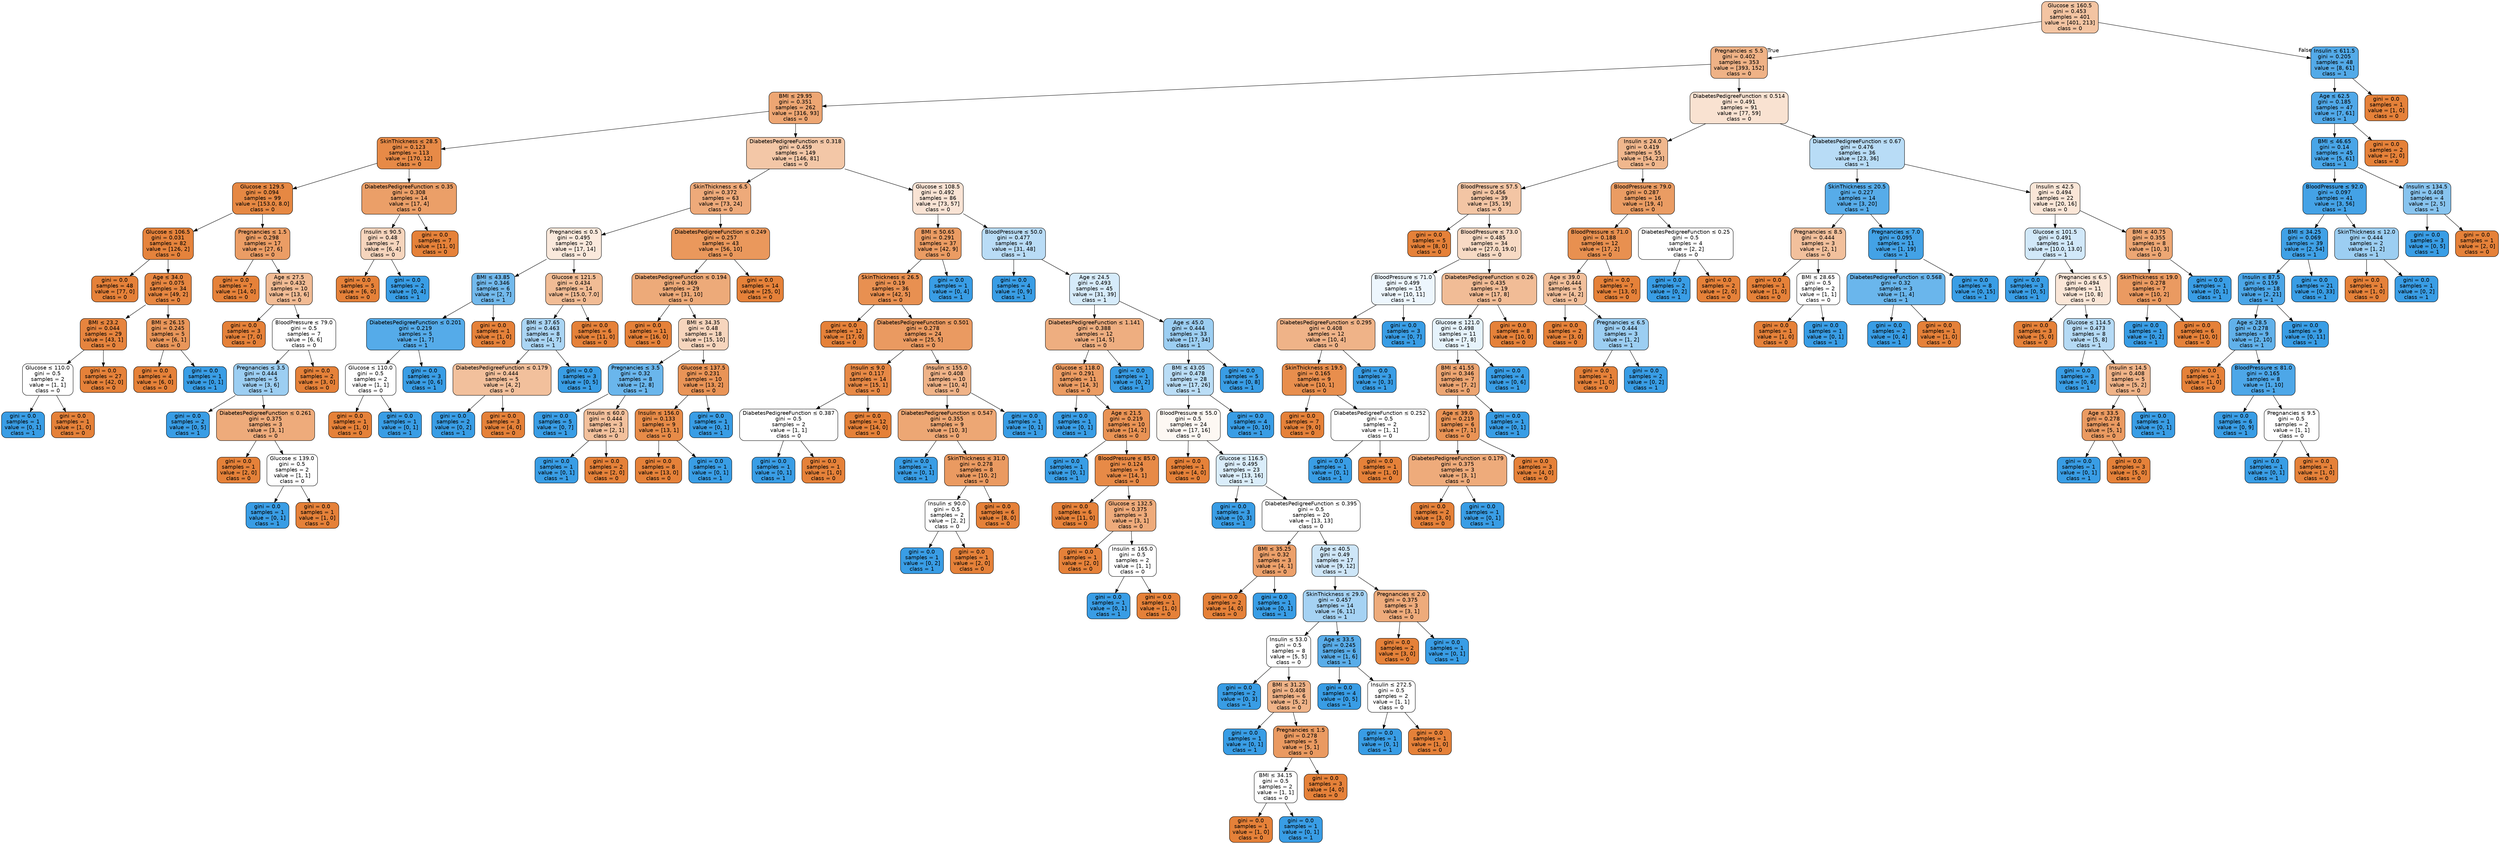 digraph Tree {
node [shape=box, style="filled, rounded", color="black", fontname="helvetica"] ;
edge [fontname="helvetica"] ;
0 [label=<Glucose &le; 160.5<br/>gini = 0.453<br/>samples = 401<br/>value = [401, 213]<br/>class = 0>, fillcolor="#f3c4a2"] ;
1 [label=<Pregnancies &le; 5.5<br/>gini = 0.402<br/>samples = 353<br/>value = [393, 152]<br/>class = 0>, fillcolor="#efb286"] ;
0 -> 1 [labeldistance=2.5, labelangle=45, headlabel="True"] ;
2 [label=<BMI &le; 29.95<br/>gini = 0.351<br/>samples = 262<br/>value = [316, 93]<br/>class = 0>, fillcolor="#eda673"] ;
1 -> 2 ;
3 [label=<SkinThickness &le; 28.5<br/>gini = 0.123<br/>samples = 113<br/>value = [170, 12]<br/>class = 0>, fillcolor="#e78a47"] ;
2 -> 3 ;
4 [label=<Glucose &le; 129.5<br/>gini = 0.094<br/>samples = 99<br/>value = [153.0, 8.0]<br/>class = 0>, fillcolor="#e68843"] ;
3 -> 4 ;
5 [label=<Glucose &le; 106.5<br/>gini = 0.031<br/>samples = 82<br/>value = [126, 2]<br/>class = 0>, fillcolor="#e5833c"] ;
4 -> 5 ;
6 [label=<gini = 0.0<br/>samples = 48<br/>value = [77, 0]<br/>class = 0>, fillcolor="#e58139"] ;
5 -> 6 ;
7 [label=<Age &le; 34.0<br/>gini = 0.075<br/>samples = 34<br/>value = [49, 2]<br/>class = 0>, fillcolor="#e68641"] ;
5 -> 7 ;
8 [label=<BMI &le; 23.2<br/>gini = 0.044<br/>samples = 29<br/>value = [43, 1]<br/>class = 0>, fillcolor="#e6843e"] ;
7 -> 8 ;
9 [label=<Glucose &le; 110.0<br/>gini = 0.5<br/>samples = 2<br/>value = [1, 1]<br/>class = 0>, fillcolor="#ffffff"] ;
8 -> 9 ;
10 [label=<gini = 0.0<br/>samples = 1<br/>value = [0, 1]<br/>class = 1>, fillcolor="#399de5"] ;
9 -> 10 ;
11 [label=<gini = 0.0<br/>samples = 1<br/>value = [1, 0]<br/>class = 0>, fillcolor="#e58139"] ;
9 -> 11 ;
12 [label=<gini = 0.0<br/>samples = 27<br/>value = [42, 0]<br/>class = 0>, fillcolor="#e58139"] ;
8 -> 12 ;
13 [label=<BMI &le; 26.15<br/>gini = 0.245<br/>samples = 5<br/>value = [6, 1]<br/>class = 0>, fillcolor="#e9965a"] ;
7 -> 13 ;
14 [label=<gini = 0.0<br/>samples = 4<br/>value = [6, 0]<br/>class = 0>, fillcolor="#e58139"] ;
13 -> 14 ;
15 [label=<gini = 0.0<br/>samples = 1<br/>value = [0, 1]<br/>class = 1>, fillcolor="#399de5"] ;
13 -> 15 ;
16 [label=<Pregnancies &le; 1.5<br/>gini = 0.298<br/>samples = 17<br/>value = [27, 6]<br/>class = 0>, fillcolor="#eb9d65"] ;
4 -> 16 ;
17 [label=<gini = 0.0<br/>samples = 7<br/>value = [14, 0]<br/>class = 0>, fillcolor="#e58139"] ;
16 -> 17 ;
18 [label=<Age &le; 27.5<br/>gini = 0.432<br/>samples = 10<br/>value = [13, 6]<br/>class = 0>, fillcolor="#f1bb94"] ;
16 -> 18 ;
19 [label=<gini = 0.0<br/>samples = 3<br/>value = [7, 0]<br/>class = 0>, fillcolor="#e58139"] ;
18 -> 19 ;
20 [label=<BloodPressure &le; 79.0<br/>gini = 0.5<br/>samples = 7<br/>value = [6, 6]<br/>class = 0>, fillcolor="#ffffff"] ;
18 -> 20 ;
21 [label=<Pregnancies &le; 3.5<br/>gini = 0.444<br/>samples = 5<br/>value = [3, 6]<br/>class = 1>, fillcolor="#9ccef2"] ;
20 -> 21 ;
22 [label=<gini = 0.0<br/>samples = 2<br/>value = [0, 5]<br/>class = 1>, fillcolor="#399de5"] ;
21 -> 22 ;
23 [label=<DiabetesPedigreeFunction &le; 0.261<br/>gini = 0.375<br/>samples = 3<br/>value = [3, 1]<br/>class = 0>, fillcolor="#eeab7b"] ;
21 -> 23 ;
24 [label=<gini = 0.0<br/>samples = 1<br/>value = [2, 0]<br/>class = 0>, fillcolor="#e58139"] ;
23 -> 24 ;
25 [label=<Glucose &le; 139.0<br/>gini = 0.5<br/>samples = 2<br/>value = [1, 1]<br/>class = 0>, fillcolor="#ffffff"] ;
23 -> 25 ;
26 [label=<gini = 0.0<br/>samples = 1<br/>value = [0, 1]<br/>class = 1>, fillcolor="#399de5"] ;
25 -> 26 ;
27 [label=<gini = 0.0<br/>samples = 1<br/>value = [1, 0]<br/>class = 0>, fillcolor="#e58139"] ;
25 -> 27 ;
28 [label=<gini = 0.0<br/>samples = 2<br/>value = [3, 0]<br/>class = 0>, fillcolor="#e58139"] ;
20 -> 28 ;
29 [label=<DiabetesPedigreeFunction &le; 0.35<br/>gini = 0.308<br/>samples = 14<br/>value = [17, 4]<br/>class = 0>, fillcolor="#eb9f68"] ;
3 -> 29 ;
30 [label=<Insulin &le; 90.5<br/>gini = 0.48<br/>samples = 7<br/>value = [6, 4]<br/>class = 0>, fillcolor="#f6d5bd"] ;
29 -> 30 ;
31 [label=<gini = 0.0<br/>samples = 5<br/>value = [6, 0]<br/>class = 0>, fillcolor="#e58139"] ;
30 -> 31 ;
32 [label=<gini = 0.0<br/>samples = 2<br/>value = [0, 4]<br/>class = 1>, fillcolor="#399de5"] ;
30 -> 32 ;
33 [label=<gini = 0.0<br/>samples = 7<br/>value = [11, 0]<br/>class = 0>, fillcolor="#e58139"] ;
29 -> 33 ;
34 [label=<DiabetesPedigreeFunction &le; 0.318<br/>gini = 0.459<br/>samples = 149<br/>value = [146, 81]<br/>class = 0>, fillcolor="#f3c7a7"] ;
2 -> 34 ;
35 [label=<SkinThickness &le; 6.5<br/>gini = 0.372<br/>samples = 63<br/>value = [73, 24]<br/>class = 0>, fillcolor="#eeaa7a"] ;
34 -> 35 ;
36 [label=<Pregnancies &le; 0.5<br/>gini = 0.495<br/>samples = 20<br/>value = [17, 14]<br/>class = 0>, fillcolor="#fae9dc"] ;
35 -> 36 ;
37 [label=<BMI &le; 43.85<br/>gini = 0.346<br/>samples = 6<br/>value = [2, 7]<br/>class = 1>, fillcolor="#72b9ec"] ;
36 -> 37 ;
38 [label=<DiabetesPedigreeFunction &le; 0.201<br/>gini = 0.219<br/>samples = 5<br/>value = [1, 7]<br/>class = 1>, fillcolor="#55abe9"] ;
37 -> 38 ;
39 [label=<Glucose &le; 110.0<br/>gini = 0.5<br/>samples = 2<br/>value = [1, 1]<br/>class = 0>, fillcolor="#ffffff"] ;
38 -> 39 ;
40 [label=<gini = 0.0<br/>samples = 1<br/>value = [1, 0]<br/>class = 0>, fillcolor="#e58139"] ;
39 -> 40 ;
41 [label=<gini = 0.0<br/>samples = 1<br/>value = [0, 1]<br/>class = 1>, fillcolor="#399de5"] ;
39 -> 41 ;
42 [label=<gini = 0.0<br/>samples = 3<br/>value = [0, 6]<br/>class = 1>, fillcolor="#399de5"] ;
38 -> 42 ;
43 [label=<gini = 0.0<br/>samples = 1<br/>value = [1, 0]<br/>class = 0>, fillcolor="#e58139"] ;
37 -> 43 ;
44 [label=<Glucose &le; 121.5<br/>gini = 0.434<br/>samples = 14<br/>value = [15.0, 7.0]<br/>class = 0>, fillcolor="#f1bc95"] ;
36 -> 44 ;
45 [label=<BMI &le; 37.65<br/>gini = 0.463<br/>samples = 8<br/>value = [4, 7]<br/>class = 1>, fillcolor="#aad5f4"] ;
44 -> 45 ;
46 [label=<DiabetesPedigreeFunction &le; 0.179<br/>gini = 0.444<br/>samples = 5<br/>value = [4, 2]<br/>class = 0>, fillcolor="#f2c09c"] ;
45 -> 46 ;
47 [label=<gini = 0.0<br/>samples = 2<br/>value = [0, 2]<br/>class = 1>, fillcolor="#399de5"] ;
46 -> 47 ;
48 [label=<gini = 0.0<br/>samples = 3<br/>value = [4, 0]<br/>class = 0>, fillcolor="#e58139"] ;
46 -> 48 ;
49 [label=<gini = 0.0<br/>samples = 3<br/>value = [0, 5]<br/>class = 1>, fillcolor="#399de5"] ;
45 -> 49 ;
50 [label=<gini = 0.0<br/>samples = 6<br/>value = [11, 0]<br/>class = 0>, fillcolor="#e58139"] ;
44 -> 50 ;
51 [label=<DiabetesPedigreeFunction &le; 0.249<br/>gini = 0.257<br/>samples = 43<br/>value = [56, 10]<br/>class = 0>, fillcolor="#ea985c"] ;
35 -> 51 ;
52 [label=<DiabetesPedigreeFunction &le; 0.194<br/>gini = 0.369<br/>samples = 29<br/>value = [31, 10]<br/>class = 0>, fillcolor="#edaa79"] ;
51 -> 52 ;
53 [label=<gini = 0.0<br/>samples = 11<br/>value = [16, 0]<br/>class = 0>, fillcolor="#e58139"] ;
52 -> 53 ;
54 [label=<BMI &le; 34.35<br/>gini = 0.48<br/>samples = 18<br/>value = [15, 10]<br/>class = 0>, fillcolor="#f6d5bd"] ;
52 -> 54 ;
55 [label=<Pregnancies &le; 3.5<br/>gini = 0.32<br/>samples = 8<br/>value = [2, 8]<br/>class = 1>, fillcolor="#6ab6ec"] ;
54 -> 55 ;
56 [label=<gini = 0.0<br/>samples = 5<br/>value = [0, 7]<br/>class = 1>, fillcolor="#399de5"] ;
55 -> 56 ;
57 [label=<Insulin &le; 60.0<br/>gini = 0.444<br/>samples = 3<br/>value = [2, 1]<br/>class = 0>, fillcolor="#f2c09c"] ;
55 -> 57 ;
58 [label=<gini = 0.0<br/>samples = 1<br/>value = [0, 1]<br/>class = 1>, fillcolor="#399de5"] ;
57 -> 58 ;
59 [label=<gini = 0.0<br/>samples = 2<br/>value = [2, 0]<br/>class = 0>, fillcolor="#e58139"] ;
57 -> 59 ;
60 [label=<Glucose &le; 137.5<br/>gini = 0.231<br/>samples = 10<br/>value = [13, 2]<br/>class = 0>, fillcolor="#e99457"] ;
54 -> 60 ;
61 [label=<Insulin &le; 156.0<br/>gini = 0.133<br/>samples = 9<br/>value = [13, 1]<br/>class = 0>, fillcolor="#e78b48"] ;
60 -> 61 ;
62 [label=<gini = 0.0<br/>samples = 8<br/>value = [13, 0]<br/>class = 0>, fillcolor="#e58139"] ;
61 -> 62 ;
63 [label=<gini = 0.0<br/>samples = 1<br/>value = [0, 1]<br/>class = 1>, fillcolor="#399de5"] ;
61 -> 63 ;
64 [label=<gini = 0.0<br/>samples = 1<br/>value = [0, 1]<br/>class = 1>, fillcolor="#399de5"] ;
60 -> 64 ;
65 [label=<gini = 0.0<br/>samples = 14<br/>value = [25, 0]<br/>class = 0>, fillcolor="#e58139"] ;
51 -> 65 ;
66 [label=<Glucose &le; 108.5<br/>gini = 0.492<br/>samples = 86<br/>value = [73, 57]<br/>class = 0>, fillcolor="#f9e3d4"] ;
34 -> 66 ;
67 [label=<BMI &le; 50.65<br/>gini = 0.291<br/>samples = 37<br/>value = [42, 9]<br/>class = 0>, fillcolor="#eb9c63"] ;
66 -> 67 ;
68 [label=<SkinThickness &le; 26.5<br/>gini = 0.19<br/>samples = 36<br/>value = [42, 5]<br/>class = 0>, fillcolor="#e89051"] ;
67 -> 68 ;
69 [label=<gini = 0.0<br/>samples = 12<br/>value = [17, 0]<br/>class = 0>, fillcolor="#e58139"] ;
68 -> 69 ;
70 [label=<DiabetesPedigreeFunction &le; 0.501<br/>gini = 0.278<br/>samples = 24<br/>value = [25, 5]<br/>class = 0>, fillcolor="#ea9a61"] ;
68 -> 70 ;
71 [label=<Insulin &le; 9.0<br/>gini = 0.117<br/>samples = 14<br/>value = [15, 1]<br/>class = 0>, fillcolor="#e78946"] ;
70 -> 71 ;
72 [label=<DiabetesPedigreeFunction &le; 0.387<br/>gini = 0.5<br/>samples = 2<br/>value = [1, 1]<br/>class = 0>, fillcolor="#ffffff"] ;
71 -> 72 ;
73 [label=<gini = 0.0<br/>samples = 1<br/>value = [0, 1]<br/>class = 1>, fillcolor="#399de5"] ;
72 -> 73 ;
74 [label=<gini = 0.0<br/>samples = 1<br/>value = [1, 0]<br/>class = 0>, fillcolor="#e58139"] ;
72 -> 74 ;
75 [label=<gini = 0.0<br/>samples = 12<br/>value = [14, 0]<br/>class = 0>, fillcolor="#e58139"] ;
71 -> 75 ;
76 [label=<Insulin &le; 155.0<br/>gini = 0.408<br/>samples = 10<br/>value = [10, 4]<br/>class = 0>, fillcolor="#efb388"] ;
70 -> 76 ;
77 [label=<DiabetesPedigreeFunction &le; 0.547<br/>gini = 0.355<br/>samples = 9<br/>value = [10, 3]<br/>class = 0>, fillcolor="#eda774"] ;
76 -> 77 ;
78 [label=<gini = 0.0<br/>samples = 1<br/>value = [0, 1]<br/>class = 1>, fillcolor="#399de5"] ;
77 -> 78 ;
79 [label=<SkinThickness &le; 31.0<br/>gini = 0.278<br/>samples = 8<br/>value = [10, 2]<br/>class = 0>, fillcolor="#ea9a61"] ;
77 -> 79 ;
80 [label=<Insulin &le; 90.0<br/>gini = 0.5<br/>samples = 2<br/>value = [2, 2]<br/>class = 0>, fillcolor="#ffffff"] ;
79 -> 80 ;
81 [label=<gini = 0.0<br/>samples = 1<br/>value = [0, 2]<br/>class = 1>, fillcolor="#399de5"] ;
80 -> 81 ;
82 [label=<gini = 0.0<br/>samples = 1<br/>value = [2, 0]<br/>class = 0>, fillcolor="#e58139"] ;
80 -> 82 ;
83 [label=<gini = 0.0<br/>samples = 6<br/>value = [8, 0]<br/>class = 0>, fillcolor="#e58139"] ;
79 -> 83 ;
84 [label=<gini = 0.0<br/>samples = 1<br/>value = [0, 1]<br/>class = 1>, fillcolor="#399de5"] ;
76 -> 84 ;
85 [label=<gini = 0.0<br/>samples = 1<br/>value = [0, 4]<br/>class = 1>, fillcolor="#399de5"] ;
67 -> 85 ;
86 [label=<BloodPressure &le; 50.0<br/>gini = 0.477<br/>samples = 49<br/>value = [31, 48]<br/>class = 1>, fillcolor="#b9dcf6"] ;
66 -> 86 ;
87 [label=<gini = 0.0<br/>samples = 4<br/>value = [0, 9]<br/>class = 1>, fillcolor="#399de5"] ;
86 -> 87 ;
88 [label=<Age &le; 24.5<br/>gini = 0.493<br/>samples = 45<br/>value = [31, 39]<br/>class = 1>, fillcolor="#d6ebfa"] ;
86 -> 88 ;
89 [label=<DiabetesPedigreeFunction &le; 1.141<br/>gini = 0.388<br/>samples = 12<br/>value = [14, 5]<br/>class = 0>, fillcolor="#eeae80"] ;
88 -> 89 ;
90 [label=<Glucose &le; 118.0<br/>gini = 0.291<br/>samples = 11<br/>value = [14, 3]<br/>class = 0>, fillcolor="#eb9c63"] ;
89 -> 90 ;
91 [label=<gini = 0.0<br/>samples = 1<br/>value = [0, 1]<br/>class = 1>, fillcolor="#399de5"] ;
90 -> 91 ;
92 [label=<Age &le; 21.5<br/>gini = 0.219<br/>samples = 10<br/>value = [14, 2]<br/>class = 0>, fillcolor="#e99355"] ;
90 -> 92 ;
93 [label=<gini = 0.0<br/>samples = 1<br/>value = [0, 1]<br/>class = 1>, fillcolor="#399de5"] ;
92 -> 93 ;
94 [label=<BloodPressure &le; 85.0<br/>gini = 0.124<br/>samples = 9<br/>value = [14, 1]<br/>class = 0>, fillcolor="#e78a47"] ;
92 -> 94 ;
95 [label=<gini = 0.0<br/>samples = 6<br/>value = [11, 0]<br/>class = 0>, fillcolor="#e58139"] ;
94 -> 95 ;
96 [label=<Glucose &le; 132.5<br/>gini = 0.375<br/>samples = 3<br/>value = [3, 1]<br/>class = 0>, fillcolor="#eeab7b"] ;
94 -> 96 ;
97 [label=<gini = 0.0<br/>samples = 1<br/>value = [2, 0]<br/>class = 0>, fillcolor="#e58139"] ;
96 -> 97 ;
98 [label=<Insulin &le; 165.0<br/>gini = 0.5<br/>samples = 2<br/>value = [1, 1]<br/>class = 0>, fillcolor="#ffffff"] ;
96 -> 98 ;
99 [label=<gini = 0.0<br/>samples = 1<br/>value = [0, 1]<br/>class = 1>, fillcolor="#399de5"] ;
98 -> 99 ;
100 [label=<gini = 0.0<br/>samples = 1<br/>value = [1, 0]<br/>class = 0>, fillcolor="#e58139"] ;
98 -> 100 ;
101 [label=<gini = 0.0<br/>samples = 1<br/>value = [0, 2]<br/>class = 1>, fillcolor="#399de5"] ;
89 -> 101 ;
102 [label=<Age &le; 45.0<br/>gini = 0.444<br/>samples = 33<br/>value = [17, 34]<br/>class = 1>, fillcolor="#9ccef2"] ;
88 -> 102 ;
103 [label=<BMI &le; 43.05<br/>gini = 0.478<br/>samples = 28<br/>value = [17, 26]<br/>class = 1>, fillcolor="#baddf6"] ;
102 -> 103 ;
104 [label=<BloodPressure &le; 55.0<br/>gini = 0.5<br/>samples = 24<br/>value = [17, 16]<br/>class = 0>, fillcolor="#fdf8f3"] ;
103 -> 104 ;
105 [label=<gini = 0.0<br/>samples = 1<br/>value = [4, 0]<br/>class = 0>, fillcolor="#e58139"] ;
104 -> 105 ;
106 [label=<Glucose &le; 116.5<br/>gini = 0.495<br/>samples = 23<br/>value = [13, 16]<br/>class = 1>, fillcolor="#daedfa"] ;
104 -> 106 ;
107 [label=<gini = 0.0<br/>samples = 3<br/>value = [0, 3]<br/>class = 1>, fillcolor="#399de5"] ;
106 -> 107 ;
108 [label=<DiabetesPedigreeFunction &le; 0.395<br/>gini = 0.5<br/>samples = 20<br/>value = [13, 13]<br/>class = 0>, fillcolor="#ffffff"] ;
106 -> 108 ;
109 [label=<BMI &le; 35.25<br/>gini = 0.32<br/>samples = 3<br/>value = [4, 1]<br/>class = 0>, fillcolor="#eca06a"] ;
108 -> 109 ;
110 [label=<gini = 0.0<br/>samples = 2<br/>value = [4, 0]<br/>class = 0>, fillcolor="#e58139"] ;
109 -> 110 ;
111 [label=<gini = 0.0<br/>samples = 1<br/>value = [0, 1]<br/>class = 1>, fillcolor="#399de5"] ;
109 -> 111 ;
112 [label=<Age &le; 40.5<br/>gini = 0.49<br/>samples = 17<br/>value = [9, 12]<br/>class = 1>, fillcolor="#cee6f8"] ;
108 -> 112 ;
113 [label=<SkinThickness &le; 29.0<br/>gini = 0.457<br/>samples = 14<br/>value = [6, 11]<br/>class = 1>, fillcolor="#a5d2f3"] ;
112 -> 113 ;
114 [label=<Insulin &le; 53.0<br/>gini = 0.5<br/>samples = 8<br/>value = [5, 5]<br/>class = 0>, fillcolor="#ffffff"] ;
113 -> 114 ;
115 [label=<gini = 0.0<br/>samples = 2<br/>value = [0, 3]<br/>class = 1>, fillcolor="#399de5"] ;
114 -> 115 ;
116 [label=<BMI &le; 31.25<br/>gini = 0.408<br/>samples = 6<br/>value = [5, 2]<br/>class = 0>, fillcolor="#efb388"] ;
114 -> 116 ;
117 [label=<gini = 0.0<br/>samples = 1<br/>value = [0, 1]<br/>class = 1>, fillcolor="#399de5"] ;
116 -> 117 ;
118 [label=<Pregnancies &le; 1.5<br/>gini = 0.278<br/>samples = 5<br/>value = [5, 1]<br/>class = 0>, fillcolor="#ea9a61"] ;
116 -> 118 ;
119 [label=<BMI &le; 34.15<br/>gini = 0.5<br/>samples = 2<br/>value = [1, 1]<br/>class = 0>, fillcolor="#ffffff"] ;
118 -> 119 ;
120 [label=<gini = 0.0<br/>samples = 1<br/>value = [1, 0]<br/>class = 0>, fillcolor="#e58139"] ;
119 -> 120 ;
121 [label=<gini = 0.0<br/>samples = 1<br/>value = [0, 1]<br/>class = 1>, fillcolor="#399de5"] ;
119 -> 121 ;
122 [label=<gini = 0.0<br/>samples = 3<br/>value = [4, 0]<br/>class = 0>, fillcolor="#e58139"] ;
118 -> 122 ;
123 [label=<Age &le; 33.5<br/>gini = 0.245<br/>samples = 6<br/>value = [1, 6]<br/>class = 1>, fillcolor="#5aade9"] ;
113 -> 123 ;
124 [label=<gini = 0.0<br/>samples = 4<br/>value = [0, 5]<br/>class = 1>, fillcolor="#399de5"] ;
123 -> 124 ;
125 [label=<Insulin &le; 272.5<br/>gini = 0.5<br/>samples = 2<br/>value = [1, 1]<br/>class = 0>, fillcolor="#ffffff"] ;
123 -> 125 ;
126 [label=<gini = 0.0<br/>samples = 1<br/>value = [0, 1]<br/>class = 1>, fillcolor="#399de5"] ;
125 -> 126 ;
127 [label=<gini = 0.0<br/>samples = 1<br/>value = [1, 0]<br/>class = 0>, fillcolor="#e58139"] ;
125 -> 127 ;
128 [label=<Pregnancies &le; 2.0<br/>gini = 0.375<br/>samples = 3<br/>value = [3, 1]<br/>class = 0>, fillcolor="#eeab7b"] ;
112 -> 128 ;
129 [label=<gini = 0.0<br/>samples = 2<br/>value = [3, 0]<br/>class = 0>, fillcolor="#e58139"] ;
128 -> 129 ;
130 [label=<gini = 0.0<br/>samples = 1<br/>value = [0, 1]<br/>class = 1>, fillcolor="#399de5"] ;
128 -> 130 ;
131 [label=<gini = 0.0<br/>samples = 4<br/>value = [0, 10]<br/>class = 1>, fillcolor="#399de5"] ;
103 -> 131 ;
132 [label=<gini = 0.0<br/>samples = 5<br/>value = [0, 8]<br/>class = 1>, fillcolor="#399de5"] ;
102 -> 132 ;
133 [label=<DiabetesPedigreeFunction &le; 0.514<br/>gini = 0.491<br/>samples = 91<br/>value = [77, 59]<br/>class = 0>, fillcolor="#f9e2d1"] ;
1 -> 133 ;
134 [label=<Insulin &le; 24.0<br/>gini = 0.419<br/>samples = 55<br/>value = [54, 23]<br/>class = 0>, fillcolor="#f0b78d"] ;
133 -> 134 ;
135 [label=<BloodPressure &le; 57.5<br/>gini = 0.456<br/>samples = 39<br/>value = [35, 19]<br/>class = 0>, fillcolor="#f3c5a4"] ;
134 -> 135 ;
136 [label=<gini = 0.0<br/>samples = 5<br/>value = [8, 0]<br/>class = 0>, fillcolor="#e58139"] ;
135 -> 136 ;
137 [label=<BloodPressure &le; 73.0<br/>gini = 0.485<br/>samples = 34<br/>value = [27.0, 19.0]<br/>class = 0>, fillcolor="#f7dac4"] ;
135 -> 137 ;
138 [label=<BloodPressure &le; 71.0<br/>gini = 0.499<br/>samples = 15<br/>value = [10, 11]<br/>class = 1>, fillcolor="#edf6fd"] ;
137 -> 138 ;
139 [label=<DiabetesPedigreeFunction &le; 0.295<br/>gini = 0.408<br/>samples = 12<br/>value = [10, 4]<br/>class = 0>, fillcolor="#efb388"] ;
138 -> 139 ;
140 [label=<SkinThickness &le; 19.5<br/>gini = 0.165<br/>samples = 9<br/>value = [10, 1]<br/>class = 0>, fillcolor="#e88e4d"] ;
139 -> 140 ;
141 [label=<gini = 0.0<br/>samples = 7<br/>value = [9, 0]<br/>class = 0>, fillcolor="#e58139"] ;
140 -> 141 ;
142 [label=<DiabetesPedigreeFunction &le; 0.252<br/>gini = 0.5<br/>samples = 2<br/>value = [1, 1]<br/>class = 0>, fillcolor="#ffffff"] ;
140 -> 142 ;
143 [label=<gini = 0.0<br/>samples = 1<br/>value = [0, 1]<br/>class = 1>, fillcolor="#399de5"] ;
142 -> 143 ;
144 [label=<gini = 0.0<br/>samples = 1<br/>value = [1, 0]<br/>class = 0>, fillcolor="#e58139"] ;
142 -> 144 ;
145 [label=<gini = 0.0<br/>samples = 3<br/>value = [0, 3]<br/>class = 1>, fillcolor="#399de5"] ;
139 -> 145 ;
146 [label=<gini = 0.0<br/>samples = 3<br/>value = [0, 7]<br/>class = 1>, fillcolor="#399de5"] ;
138 -> 146 ;
147 [label=<DiabetesPedigreeFunction &le; 0.26<br/>gini = 0.435<br/>samples = 19<br/>value = [17, 8]<br/>class = 0>, fillcolor="#f1bc96"] ;
137 -> 147 ;
148 [label=<Glucose &le; 121.0<br/>gini = 0.498<br/>samples = 11<br/>value = [7, 8]<br/>class = 1>, fillcolor="#e6f3fc"] ;
147 -> 148 ;
149 [label=<BMI &le; 41.55<br/>gini = 0.346<br/>samples = 7<br/>value = [7, 2]<br/>class = 0>, fillcolor="#eca572"] ;
148 -> 149 ;
150 [label=<Age &le; 39.0<br/>gini = 0.219<br/>samples = 6<br/>value = [7, 1]<br/>class = 0>, fillcolor="#e99355"] ;
149 -> 150 ;
151 [label=<DiabetesPedigreeFunction &le; 0.179<br/>gini = 0.375<br/>samples = 3<br/>value = [3, 1]<br/>class = 0>, fillcolor="#eeab7b"] ;
150 -> 151 ;
152 [label=<gini = 0.0<br/>samples = 2<br/>value = [3, 0]<br/>class = 0>, fillcolor="#e58139"] ;
151 -> 152 ;
153 [label=<gini = 0.0<br/>samples = 1<br/>value = [0, 1]<br/>class = 1>, fillcolor="#399de5"] ;
151 -> 153 ;
154 [label=<gini = 0.0<br/>samples = 3<br/>value = [4, 0]<br/>class = 0>, fillcolor="#e58139"] ;
150 -> 154 ;
155 [label=<gini = 0.0<br/>samples = 1<br/>value = [0, 1]<br/>class = 1>, fillcolor="#399de5"] ;
149 -> 155 ;
156 [label=<gini = 0.0<br/>samples = 4<br/>value = [0, 6]<br/>class = 1>, fillcolor="#399de5"] ;
148 -> 156 ;
157 [label=<gini = 0.0<br/>samples = 8<br/>value = [10, 0]<br/>class = 0>, fillcolor="#e58139"] ;
147 -> 157 ;
158 [label=<BloodPressure &le; 79.0<br/>gini = 0.287<br/>samples = 16<br/>value = [19, 4]<br/>class = 0>, fillcolor="#ea9c63"] ;
134 -> 158 ;
159 [label=<BloodPressure &le; 71.0<br/>gini = 0.188<br/>samples = 12<br/>value = [17, 2]<br/>class = 0>, fillcolor="#e89050"] ;
158 -> 159 ;
160 [label=<Age &le; 39.0<br/>gini = 0.444<br/>samples = 5<br/>value = [4, 2]<br/>class = 0>, fillcolor="#f2c09c"] ;
159 -> 160 ;
161 [label=<gini = 0.0<br/>samples = 2<br/>value = [3, 0]<br/>class = 0>, fillcolor="#e58139"] ;
160 -> 161 ;
162 [label=<Pregnancies &le; 6.5<br/>gini = 0.444<br/>samples = 3<br/>value = [1, 2]<br/>class = 1>, fillcolor="#9ccef2"] ;
160 -> 162 ;
163 [label=<gini = 0.0<br/>samples = 1<br/>value = [1, 0]<br/>class = 0>, fillcolor="#e58139"] ;
162 -> 163 ;
164 [label=<gini = 0.0<br/>samples = 2<br/>value = [0, 2]<br/>class = 1>, fillcolor="#399de5"] ;
162 -> 164 ;
165 [label=<gini = 0.0<br/>samples = 7<br/>value = [13, 0]<br/>class = 0>, fillcolor="#e58139"] ;
159 -> 165 ;
166 [label=<DiabetesPedigreeFunction &le; 0.25<br/>gini = 0.5<br/>samples = 4<br/>value = [2, 2]<br/>class = 0>, fillcolor="#ffffff"] ;
158 -> 166 ;
167 [label=<gini = 0.0<br/>samples = 2<br/>value = [0, 2]<br/>class = 1>, fillcolor="#399de5"] ;
166 -> 167 ;
168 [label=<gini = 0.0<br/>samples = 2<br/>value = [2, 0]<br/>class = 0>, fillcolor="#e58139"] ;
166 -> 168 ;
169 [label=<DiabetesPedigreeFunction &le; 0.67<br/>gini = 0.476<br/>samples = 36<br/>value = [23, 36]<br/>class = 1>, fillcolor="#b8dcf6"] ;
133 -> 169 ;
170 [label=<SkinThickness &le; 20.5<br/>gini = 0.227<br/>samples = 14<br/>value = [3, 20]<br/>class = 1>, fillcolor="#57ace9"] ;
169 -> 170 ;
171 [label=<Pregnancies &le; 8.5<br/>gini = 0.444<br/>samples = 3<br/>value = [2, 1]<br/>class = 0>, fillcolor="#f2c09c"] ;
170 -> 171 ;
172 [label=<gini = 0.0<br/>samples = 1<br/>value = [1, 0]<br/>class = 0>, fillcolor="#e58139"] ;
171 -> 172 ;
173 [label=<BMI &le; 28.65<br/>gini = 0.5<br/>samples = 2<br/>value = [1, 1]<br/>class = 0>, fillcolor="#ffffff"] ;
171 -> 173 ;
174 [label=<gini = 0.0<br/>samples = 1<br/>value = [1, 0]<br/>class = 0>, fillcolor="#e58139"] ;
173 -> 174 ;
175 [label=<gini = 0.0<br/>samples = 1<br/>value = [0, 1]<br/>class = 1>, fillcolor="#399de5"] ;
173 -> 175 ;
176 [label=<Pregnancies &le; 7.0<br/>gini = 0.095<br/>samples = 11<br/>value = [1, 19]<br/>class = 1>, fillcolor="#43a2e6"] ;
170 -> 176 ;
177 [label=<DiabetesPedigreeFunction &le; 0.568<br/>gini = 0.32<br/>samples = 3<br/>value = [1, 4]<br/>class = 1>, fillcolor="#6ab6ec"] ;
176 -> 177 ;
178 [label=<gini = 0.0<br/>samples = 2<br/>value = [0, 4]<br/>class = 1>, fillcolor="#399de5"] ;
177 -> 178 ;
179 [label=<gini = 0.0<br/>samples = 1<br/>value = [1, 0]<br/>class = 0>, fillcolor="#e58139"] ;
177 -> 179 ;
180 [label=<gini = 0.0<br/>samples = 8<br/>value = [0, 15]<br/>class = 1>, fillcolor="#399de5"] ;
176 -> 180 ;
181 [label=<Insulin &le; 42.5<br/>gini = 0.494<br/>samples = 22<br/>value = [20, 16]<br/>class = 0>, fillcolor="#fae6d7"] ;
169 -> 181 ;
182 [label=<Glucose &le; 101.5<br/>gini = 0.491<br/>samples = 14<br/>value = [10.0, 13.0]<br/>class = 1>, fillcolor="#d1e8f9"] ;
181 -> 182 ;
183 [label=<gini = 0.0<br/>samples = 3<br/>value = [0, 5]<br/>class = 1>, fillcolor="#399de5"] ;
182 -> 183 ;
184 [label=<Pregnancies &le; 6.5<br/>gini = 0.494<br/>samples = 11<br/>value = [10, 8]<br/>class = 0>, fillcolor="#fae6d7"] ;
182 -> 184 ;
185 [label=<gini = 0.0<br/>samples = 3<br/>value = [5, 0]<br/>class = 0>, fillcolor="#e58139"] ;
184 -> 185 ;
186 [label=<Glucose &le; 114.5<br/>gini = 0.473<br/>samples = 8<br/>value = [5, 8]<br/>class = 1>, fillcolor="#b5daf5"] ;
184 -> 186 ;
187 [label=<gini = 0.0<br/>samples = 3<br/>value = [0, 6]<br/>class = 1>, fillcolor="#399de5"] ;
186 -> 187 ;
188 [label=<Insulin &le; 14.5<br/>gini = 0.408<br/>samples = 5<br/>value = [5, 2]<br/>class = 0>, fillcolor="#efb388"] ;
186 -> 188 ;
189 [label=<Age &le; 33.5<br/>gini = 0.278<br/>samples = 4<br/>value = [5, 1]<br/>class = 0>, fillcolor="#ea9a61"] ;
188 -> 189 ;
190 [label=<gini = 0.0<br/>samples = 1<br/>value = [0, 1]<br/>class = 1>, fillcolor="#399de5"] ;
189 -> 190 ;
191 [label=<gini = 0.0<br/>samples = 3<br/>value = [5, 0]<br/>class = 0>, fillcolor="#e58139"] ;
189 -> 191 ;
192 [label=<gini = 0.0<br/>samples = 1<br/>value = [0, 1]<br/>class = 1>, fillcolor="#399de5"] ;
188 -> 192 ;
193 [label=<BMI &le; 40.75<br/>gini = 0.355<br/>samples = 8<br/>value = [10, 3]<br/>class = 0>, fillcolor="#eda774"] ;
181 -> 193 ;
194 [label=<SkinThickness &le; 19.0<br/>gini = 0.278<br/>samples = 7<br/>value = [10, 2]<br/>class = 0>, fillcolor="#ea9a61"] ;
193 -> 194 ;
195 [label=<gini = 0.0<br/>samples = 1<br/>value = [0, 2]<br/>class = 1>, fillcolor="#399de5"] ;
194 -> 195 ;
196 [label=<gini = 0.0<br/>samples = 6<br/>value = [10, 0]<br/>class = 0>, fillcolor="#e58139"] ;
194 -> 196 ;
197 [label=<gini = 0.0<br/>samples = 1<br/>value = [0, 1]<br/>class = 1>, fillcolor="#399de5"] ;
193 -> 197 ;
198 [label=<Insulin &le; 611.5<br/>gini = 0.205<br/>samples = 48<br/>value = [8, 61]<br/>class = 1>, fillcolor="#53aae8"] ;
0 -> 198 [labeldistance=2.5, labelangle=-45, headlabel="False"] ;
199 [label=<Age &le; 62.5<br/>gini = 0.185<br/>samples = 47<br/>value = [7, 61]<br/>class = 1>, fillcolor="#50a8e8"] ;
198 -> 199 ;
200 [label=<BMI &le; 46.65<br/>gini = 0.14<br/>samples = 45<br/>value = [5, 61]<br/>class = 1>, fillcolor="#49a5e7"] ;
199 -> 200 ;
201 [label=<BloodPressure &le; 92.0<br/>gini = 0.097<br/>samples = 41<br/>value = [3, 56]<br/>class = 1>, fillcolor="#44a2e6"] ;
200 -> 201 ;
202 [label=<BMI &le; 34.25<br/>gini = 0.069<br/>samples = 39<br/>value = [2, 54]<br/>class = 1>, fillcolor="#40a1e6"] ;
201 -> 202 ;
203 [label=<Insulin &le; 87.5<br/>gini = 0.159<br/>samples = 18<br/>value = [2, 21]<br/>class = 1>, fillcolor="#4ca6e7"] ;
202 -> 203 ;
204 [label=<Age &le; 28.5<br/>gini = 0.278<br/>samples = 9<br/>value = [2, 10]<br/>class = 1>, fillcolor="#61b1ea"] ;
203 -> 204 ;
205 [label=<gini = 0.0<br/>samples = 1<br/>value = [1, 0]<br/>class = 0>, fillcolor="#e58139"] ;
204 -> 205 ;
206 [label=<BloodPressure &le; 81.0<br/>gini = 0.165<br/>samples = 8<br/>value = [1, 10]<br/>class = 1>, fillcolor="#4da7e8"] ;
204 -> 206 ;
207 [label=<gini = 0.0<br/>samples = 6<br/>value = [0, 9]<br/>class = 1>, fillcolor="#399de5"] ;
206 -> 207 ;
208 [label=<Pregnancies &le; 9.5<br/>gini = 0.5<br/>samples = 2<br/>value = [1, 1]<br/>class = 0>, fillcolor="#ffffff"] ;
206 -> 208 ;
209 [label=<gini = 0.0<br/>samples = 1<br/>value = [0, 1]<br/>class = 1>, fillcolor="#399de5"] ;
208 -> 209 ;
210 [label=<gini = 0.0<br/>samples = 1<br/>value = [1, 0]<br/>class = 0>, fillcolor="#e58139"] ;
208 -> 210 ;
211 [label=<gini = 0.0<br/>samples = 9<br/>value = [0, 11]<br/>class = 1>, fillcolor="#399de5"] ;
203 -> 211 ;
212 [label=<gini = 0.0<br/>samples = 21<br/>value = [0, 33]<br/>class = 1>, fillcolor="#399de5"] ;
202 -> 212 ;
213 [label=<SkinThickness &le; 12.0<br/>gini = 0.444<br/>samples = 2<br/>value = [1, 2]<br/>class = 1>, fillcolor="#9ccef2"] ;
201 -> 213 ;
214 [label=<gini = 0.0<br/>samples = 1<br/>value = [1, 0]<br/>class = 0>, fillcolor="#e58139"] ;
213 -> 214 ;
215 [label=<gini = 0.0<br/>samples = 1<br/>value = [0, 2]<br/>class = 1>, fillcolor="#399de5"] ;
213 -> 215 ;
216 [label=<Insulin &le; 134.5<br/>gini = 0.408<br/>samples = 4<br/>value = [2, 5]<br/>class = 1>, fillcolor="#88c4ef"] ;
200 -> 216 ;
217 [label=<gini = 0.0<br/>samples = 3<br/>value = [0, 5]<br/>class = 1>, fillcolor="#399de5"] ;
216 -> 217 ;
218 [label=<gini = 0.0<br/>samples = 1<br/>value = [2, 0]<br/>class = 0>, fillcolor="#e58139"] ;
216 -> 218 ;
219 [label=<gini = 0.0<br/>samples = 2<br/>value = [2, 0]<br/>class = 0>, fillcolor="#e58139"] ;
199 -> 219 ;
220 [label=<gini = 0.0<br/>samples = 1<br/>value = [1, 0]<br/>class = 0>, fillcolor="#e58139"] ;
198 -> 220 ;
}